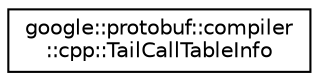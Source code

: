 digraph "类继承关系图"
{
 // LATEX_PDF_SIZE
  edge [fontname="Helvetica",fontsize="10",labelfontname="Helvetica",labelfontsize="10"];
  node [fontname="Helvetica",fontsize="10",shape=record];
  rankdir="LR";
  Node0 [label="google::protobuf::compiler\l::cpp::TailCallTableInfo",height=0.2,width=0.4,color="black", fillcolor="white", style="filled",URL="$structgoogle_1_1protobuf_1_1compiler_1_1cpp_1_1TailCallTableInfo.html",tooltip=" "];
}
